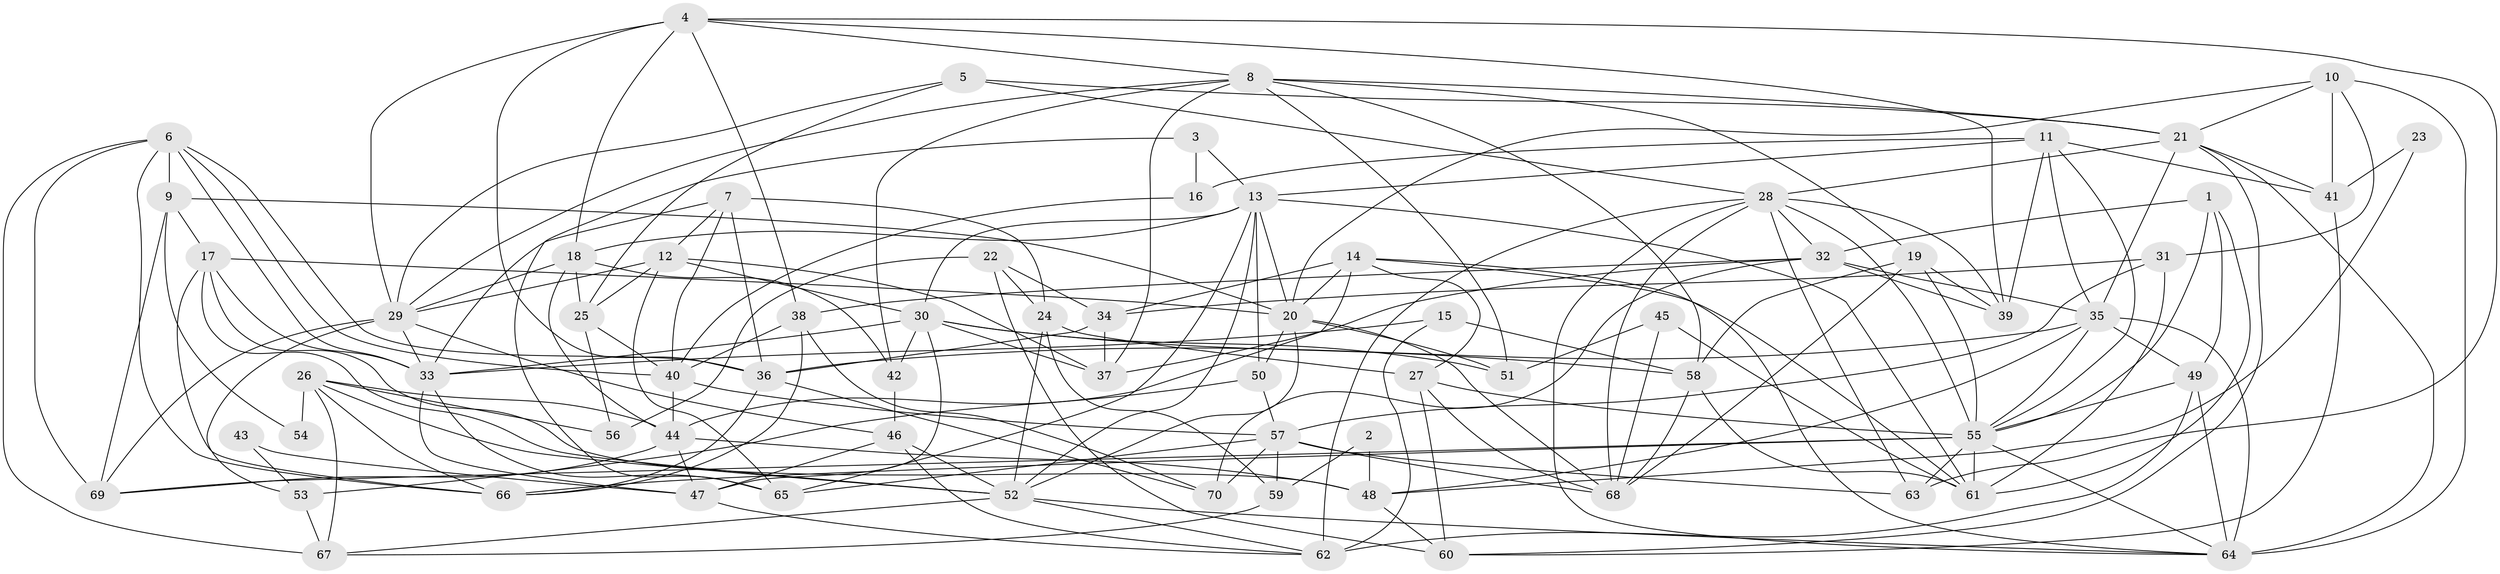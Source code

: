 // original degree distribution, {3: 0.30714285714285716, 5: 0.16428571428571428, 6: 0.07142857142857142, 7: 0.04285714285714286, 4: 0.2857142857142857, 2: 0.10714285714285714, 8: 0.02142857142857143}
// Generated by graph-tools (version 1.1) at 2025/37/03/04/25 23:37:07]
// undirected, 70 vertices, 196 edges
graph export_dot {
  node [color=gray90,style=filled];
  1;
  2;
  3;
  4;
  5;
  6;
  7;
  8;
  9;
  10;
  11;
  12;
  13;
  14;
  15;
  16;
  17;
  18;
  19;
  20;
  21;
  22;
  23;
  24;
  25;
  26;
  27;
  28;
  29;
  30;
  31;
  32;
  33;
  34;
  35;
  36;
  37;
  38;
  39;
  40;
  41;
  42;
  43;
  44;
  45;
  46;
  47;
  48;
  49;
  50;
  51;
  52;
  53;
  54;
  55;
  56;
  57;
  58;
  59;
  60;
  61;
  62;
  63;
  64;
  65;
  66;
  67;
  68;
  69;
  70;
  1 -- 32 [weight=1.0];
  1 -- 49 [weight=1.0];
  1 -- 55 [weight=1.0];
  1 -- 61 [weight=2.0];
  2 -- 48 [weight=1.0];
  2 -- 59 [weight=1.0];
  3 -- 13 [weight=1.0];
  3 -- 16 [weight=1.0];
  3 -- 65 [weight=1.0];
  4 -- 8 [weight=1.0];
  4 -- 18 [weight=1.0];
  4 -- 29 [weight=2.0];
  4 -- 36 [weight=1.0];
  4 -- 38 [weight=1.0];
  4 -- 39 [weight=1.0];
  4 -- 63 [weight=1.0];
  5 -- 21 [weight=1.0];
  5 -- 25 [weight=1.0];
  5 -- 28 [weight=1.0];
  5 -- 29 [weight=1.0];
  6 -- 9 [weight=1.0];
  6 -- 33 [weight=1.0];
  6 -- 36 [weight=1.0];
  6 -- 40 [weight=1.0];
  6 -- 66 [weight=1.0];
  6 -- 67 [weight=1.0];
  6 -- 69 [weight=1.0];
  7 -- 12 [weight=1.0];
  7 -- 24 [weight=1.0];
  7 -- 33 [weight=1.0];
  7 -- 36 [weight=1.0];
  7 -- 40 [weight=1.0];
  8 -- 19 [weight=1.0];
  8 -- 21 [weight=1.0];
  8 -- 29 [weight=1.0];
  8 -- 37 [weight=1.0];
  8 -- 42 [weight=1.0];
  8 -- 51 [weight=1.0];
  8 -- 58 [weight=1.0];
  9 -- 17 [weight=1.0];
  9 -- 20 [weight=1.0];
  9 -- 54 [weight=1.0];
  9 -- 69 [weight=1.0];
  10 -- 20 [weight=1.0];
  10 -- 21 [weight=1.0];
  10 -- 31 [weight=1.0];
  10 -- 41 [weight=1.0];
  10 -- 64 [weight=1.0];
  11 -- 13 [weight=1.0];
  11 -- 16 [weight=1.0];
  11 -- 35 [weight=1.0];
  11 -- 39 [weight=1.0];
  11 -- 41 [weight=1.0];
  11 -- 55 [weight=1.0];
  12 -- 25 [weight=1.0];
  12 -- 29 [weight=1.0];
  12 -- 30 [weight=1.0];
  12 -- 37 [weight=1.0];
  12 -- 65 [weight=1.0];
  13 -- 18 [weight=1.0];
  13 -- 20 [weight=1.0];
  13 -- 30 [weight=1.0];
  13 -- 50 [weight=1.0];
  13 -- 52 [weight=1.0];
  13 -- 61 [weight=1.0];
  13 -- 65 [weight=1.0];
  14 -- 20 [weight=1.0];
  14 -- 27 [weight=1.0];
  14 -- 34 [weight=1.0];
  14 -- 44 [weight=1.0];
  14 -- 61 [weight=1.0];
  14 -- 64 [weight=1.0];
  15 -- 33 [weight=1.0];
  15 -- 58 [weight=1.0];
  15 -- 62 [weight=1.0];
  16 -- 40 [weight=1.0];
  17 -- 20 [weight=1.0];
  17 -- 33 [weight=1.0];
  17 -- 48 [weight=1.0];
  17 -- 52 [weight=1.0];
  17 -- 66 [weight=1.0];
  18 -- 25 [weight=1.0];
  18 -- 29 [weight=1.0];
  18 -- 42 [weight=1.0];
  18 -- 44 [weight=1.0];
  19 -- 39 [weight=1.0];
  19 -- 55 [weight=1.0];
  19 -- 58 [weight=1.0];
  19 -- 68 [weight=1.0];
  20 -- 50 [weight=1.0];
  20 -- 51 [weight=1.0];
  20 -- 52 [weight=1.0];
  20 -- 68 [weight=1.0];
  21 -- 28 [weight=1.0];
  21 -- 35 [weight=1.0];
  21 -- 41 [weight=1.0];
  21 -- 60 [weight=1.0];
  21 -- 64 [weight=1.0];
  22 -- 24 [weight=1.0];
  22 -- 34 [weight=1.0];
  22 -- 56 [weight=1.0];
  22 -- 60 [weight=1.0];
  23 -- 41 [weight=1.0];
  23 -- 48 [weight=1.0];
  24 -- 27 [weight=1.0];
  24 -- 52 [weight=1.0];
  24 -- 59 [weight=1.0];
  25 -- 40 [weight=1.0];
  25 -- 56 [weight=1.0];
  26 -- 44 [weight=1.0];
  26 -- 52 [weight=1.0];
  26 -- 54 [weight=2.0];
  26 -- 56 [weight=1.0];
  26 -- 66 [weight=1.0];
  26 -- 67 [weight=1.0];
  27 -- 55 [weight=1.0];
  27 -- 60 [weight=1.0];
  27 -- 68 [weight=1.0];
  28 -- 32 [weight=1.0];
  28 -- 39 [weight=1.0];
  28 -- 55 [weight=1.0];
  28 -- 62 [weight=2.0];
  28 -- 63 [weight=1.0];
  28 -- 64 [weight=1.0];
  28 -- 68 [weight=1.0];
  29 -- 33 [weight=1.0];
  29 -- 46 [weight=1.0];
  29 -- 53 [weight=1.0];
  29 -- 69 [weight=1.0];
  30 -- 33 [weight=1.0];
  30 -- 37 [weight=1.0];
  30 -- 42 [weight=1.0];
  30 -- 47 [weight=1.0];
  30 -- 51 [weight=1.0];
  30 -- 58 [weight=1.0];
  31 -- 34 [weight=1.0];
  31 -- 57 [weight=1.0];
  31 -- 61 [weight=1.0];
  32 -- 35 [weight=1.0];
  32 -- 37 [weight=1.0];
  32 -- 38 [weight=1.0];
  32 -- 39 [weight=1.0];
  32 -- 70 [weight=1.0];
  33 -- 47 [weight=1.0];
  33 -- 65 [weight=1.0];
  34 -- 36 [weight=1.0];
  34 -- 37 [weight=1.0];
  35 -- 36 [weight=1.0];
  35 -- 48 [weight=1.0];
  35 -- 49 [weight=1.0];
  35 -- 55 [weight=1.0];
  35 -- 64 [weight=1.0];
  36 -- 66 [weight=1.0];
  36 -- 70 [weight=1.0];
  38 -- 40 [weight=1.0];
  38 -- 66 [weight=1.0];
  38 -- 70 [weight=1.0];
  40 -- 44 [weight=1.0];
  40 -- 57 [weight=1.0];
  41 -- 60 [weight=1.0];
  42 -- 46 [weight=1.0];
  43 -- 47 [weight=1.0];
  43 -- 53 [weight=1.0];
  44 -- 47 [weight=1.0];
  44 -- 48 [weight=1.0];
  44 -- 69 [weight=1.0];
  45 -- 51 [weight=2.0];
  45 -- 61 [weight=2.0];
  45 -- 68 [weight=1.0];
  46 -- 47 [weight=1.0];
  46 -- 52 [weight=1.0];
  46 -- 62 [weight=1.0];
  47 -- 62 [weight=1.0];
  48 -- 60 [weight=1.0];
  49 -- 55 [weight=1.0];
  49 -- 62 [weight=1.0];
  49 -- 64 [weight=1.0];
  50 -- 53 [weight=1.0];
  50 -- 57 [weight=1.0];
  52 -- 62 [weight=1.0];
  52 -- 64 [weight=1.0];
  52 -- 67 [weight=1.0];
  53 -- 67 [weight=2.0];
  55 -- 61 [weight=2.0];
  55 -- 63 [weight=1.0];
  55 -- 64 [weight=1.0];
  55 -- 66 [weight=1.0];
  55 -- 69 [weight=1.0];
  57 -- 59 [weight=1.0];
  57 -- 63 [weight=1.0];
  57 -- 65 [weight=1.0];
  57 -- 68 [weight=1.0];
  57 -- 70 [weight=1.0];
  58 -- 61 [weight=1.0];
  58 -- 68 [weight=1.0];
  59 -- 67 [weight=1.0];
}
